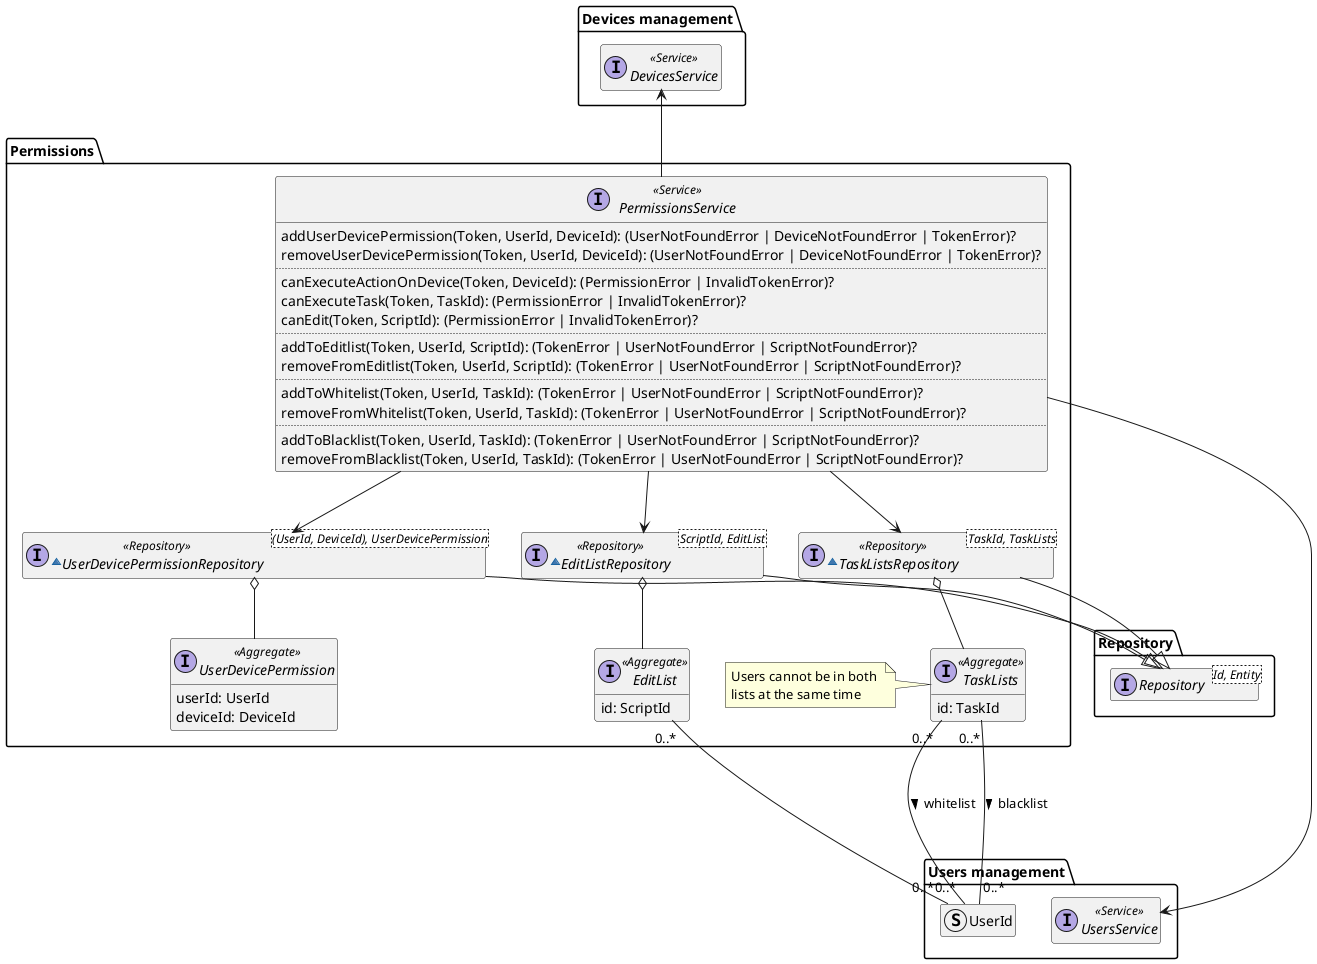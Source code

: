 
@startuml permissions-domain-model

hide empty members
package Repository{
    interface Repository<Id, Entity>
}

package "Users management" as UsersManagement {
    interface UsersService <<Service>>
    struct UserId
}

package "Devices management" as DevicesManagement {
    interface DevicesService <<Service>>
}

package "Permissions" {
    interface PermissionsService <<Service>> {
        addUserDevicePermission(Token, UserId, DeviceId): (UserNotFoundError | DeviceNotFoundError | TokenError)?
        removeUserDevicePermission(Token, UserId, DeviceId): (UserNotFoundError | DeviceNotFoundError | TokenError)?
        ..
        canExecuteActionOnDevice(Token, DeviceId): (PermissionError | InvalidTokenError)?
        canExecuteTask(Token, TaskId): (PermissionError | InvalidTokenError)?
        canEdit(Token, ScriptId): (PermissionError | InvalidTokenError)?
        ..
        addToEditlist(Token, UserId, ScriptId): (TokenError | UserNotFoundError | ScriptNotFoundError)?
        removeFromEditlist(Token, UserId, ScriptId): (TokenError | UserNotFoundError | ScriptNotFoundError)?
        ..
        addToWhitelist(Token, UserId, TaskId): (TokenError | UserNotFoundError | ScriptNotFoundError)?
        removeFromWhitelist(Token, UserId, TaskId): (TokenError | UserNotFoundError | ScriptNotFoundError)?
        ..
        addToBlacklist(Token, UserId, TaskId): (TokenError | UserNotFoundError | ScriptNotFoundError)?
        removeFromBlacklist(Token, UserId, TaskId): (TokenError | UserNotFoundError | ScriptNotFoundError)?
    }

    ~interface UserDevicePermissionRepository<(UserId, DeviceId), UserDevicePermission> <<Repository>> {
    }

    interface UserDevicePermission <<Aggregate>> {
        userId: UserId
        deviceId: DeviceId
    }

    ~interface EditListRepository<ScriptId, EditList> <<Repository>> {
    }

    interface EditList <<Aggregate>> {
        id: ScriptId
    }

    ~interface TaskListsRepository<TaskId, TaskLists> <<Repository>> {
    }

    interface TaskLists <<Aggregate>> {
        id: TaskId
    }

    note left of TaskLists
        Users cannot be in both 
        lists at the same time
    end note


    PermissionsService -u-> DevicesManagement.DevicesService
    PermissionsService --> UsersManagement.UsersService
    PermissionsService --> UserDevicePermissionRepository
    PermissionsService --> EditListRepository
    PermissionsService --> TaskListsRepository
    UserDevicePermissionRepository --|> Repository.Repository
    UserDevicePermissionRepository o-- UserDevicePermission
    EditList "0..*" -- "0..*" UsersManagement.UserId
    EditListRepository --|> Repository.Repository
    EditListRepository o-- EditList
    TaskLists "0..*" --- "0..*" UsersManagement.UserId : "blacklist >"
    TaskLists "0..*" --- "0..*" UsersManagement.UserId : "whitelist >"
    TaskListsRepository --|> Repository.Repository
    TaskListsRepository o-- TaskLists

}

@enduml
